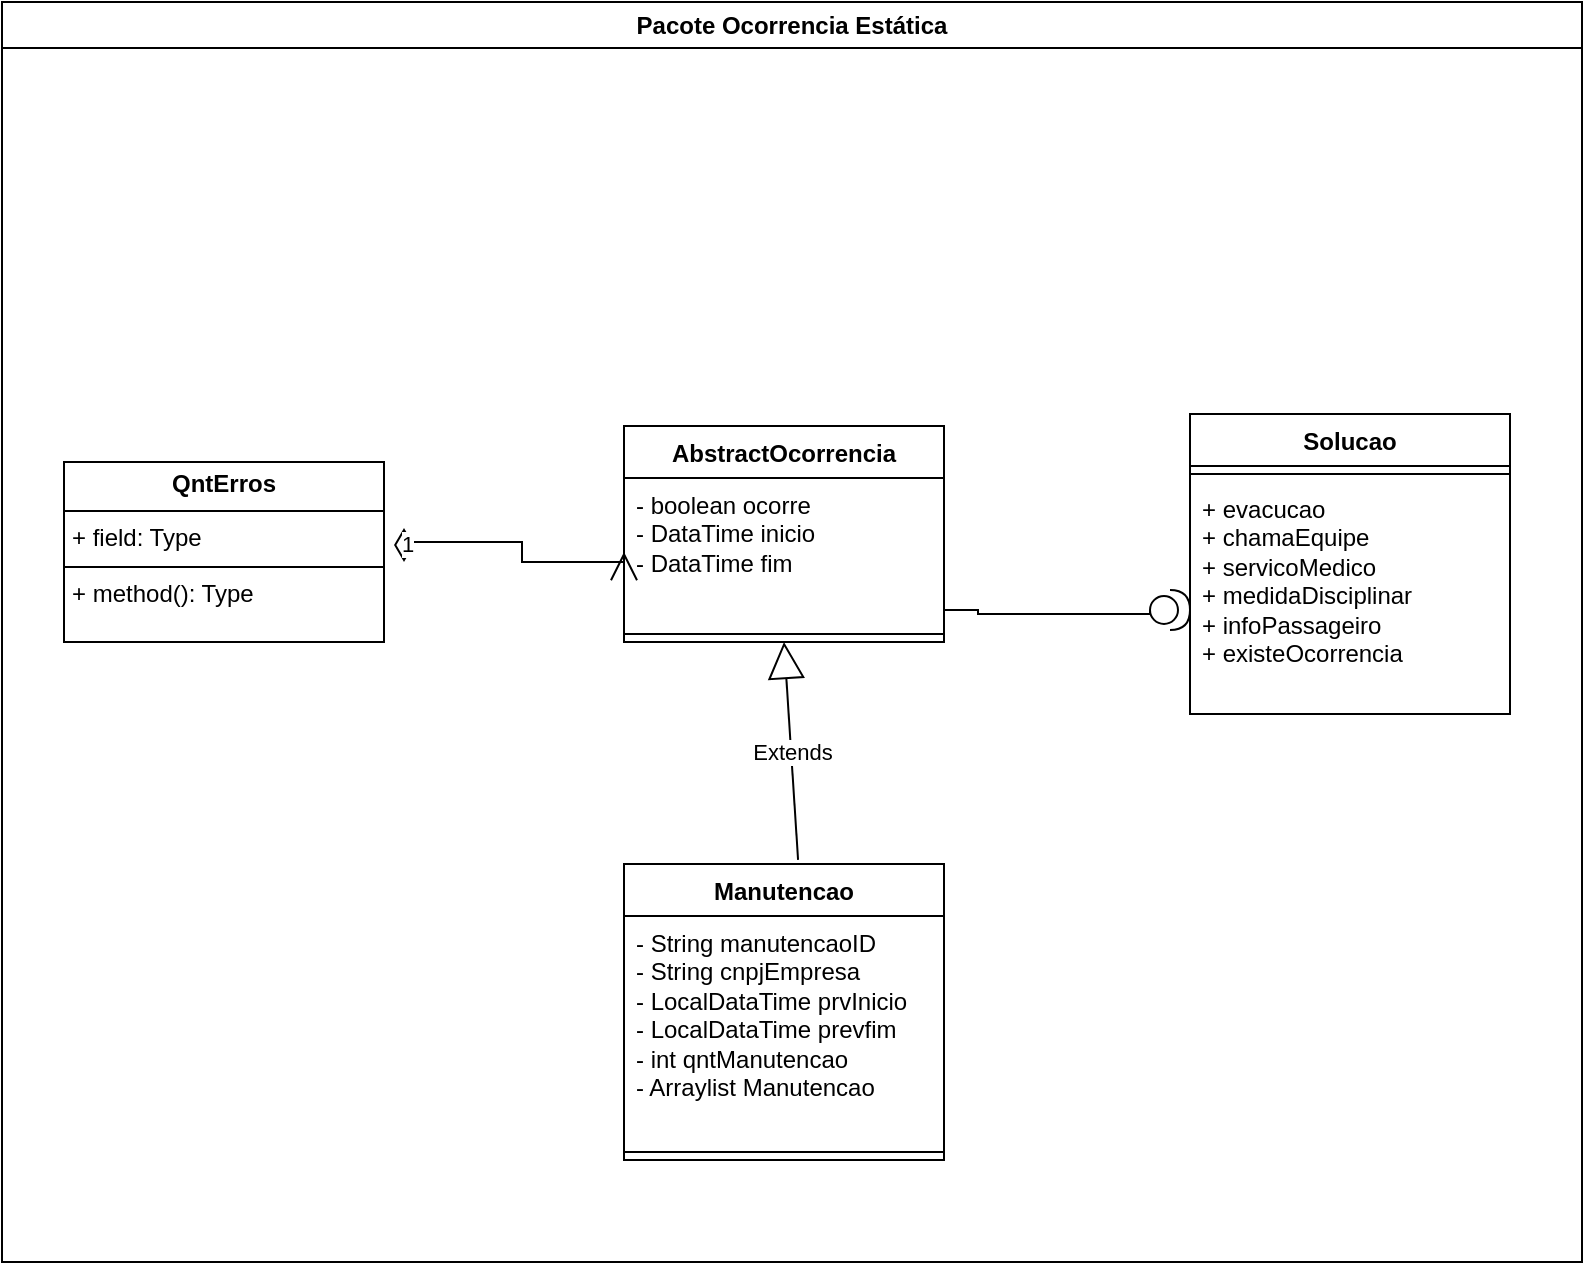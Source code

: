 <mxfile version="24.2.8" type="github" pages="4">
  <diagram name="Ocorrencia Estática" id="eAesNLCMNbQy8Txhgp5Q">
    <mxGraphModel dx="1120" dy="1595" grid="1" gridSize="10" guides="1" tooltips="1" connect="1" arrows="1" fold="1" page="1" pageScale="1" pageWidth="827" pageHeight="1169" math="0" shadow="0">
      <root>
        <mxCell id="0" />
        <mxCell id="1" parent="0" />
        <mxCell id="DWbH5lYAs5ZIX2UuuLT6-1" value="Pacote Ocorrencia Estática" style="swimlane;whiteSpace=wrap;html=1;" parent="1" vertex="1">
          <mxGeometry x="10" y="-820" width="790" height="630" as="geometry" />
        </mxCell>
        <mxCell id="ItMRLDCNhBZhx8yUrKy3-38" value="&lt;font style=&quot;vertical-align: inherit;&quot;&gt;&lt;font style=&quot;vertical-align: inherit;&quot;&gt;Solucao&lt;/font&gt;&lt;/font&gt;" style="swimlane;fontStyle=1;align=center;verticalAlign=top;childLayout=stackLayout;horizontal=1;startSize=26;horizontalStack=0;resizeParent=1;resizeParentMax=0;resizeLast=0;collapsible=1;marginBottom=0;whiteSpace=wrap;html=1;" parent="DWbH5lYAs5ZIX2UuuLT6-1" vertex="1">
          <mxGeometry x="594" y="206" width="160" height="150" as="geometry" />
        </mxCell>
        <mxCell id="ItMRLDCNhBZhx8yUrKy3-40" value="" style="line;strokeWidth=1;fillColor=none;align=left;verticalAlign=middle;spacingTop=-1;spacingLeft=3;spacingRight=3;rotatable=0;labelPosition=right;points=[];portConstraint=eastwest;strokeColor=inherit;" parent="ItMRLDCNhBZhx8yUrKy3-38" vertex="1">
          <mxGeometry y="26" width="160" height="8" as="geometry" />
        </mxCell>
        <mxCell id="ItMRLDCNhBZhx8yUrKy3-41" value="&lt;font style=&quot;vertical-align: inherit;&quot;&gt;&lt;font style=&quot;vertical-align: inherit;&quot;&gt;+ evacucao&lt;/font&gt;&lt;/font&gt;&lt;div&gt;&lt;font style=&quot;vertical-align: inherit;&quot;&gt;&lt;font style=&quot;vertical-align: inherit;&quot;&gt;&lt;font style=&quot;vertical-align: inherit;&quot;&gt;&lt;font style=&quot;vertical-align: inherit;&quot;&gt;+ chamaEquipe&lt;/font&gt;&lt;/font&gt;&lt;/font&gt;&lt;/font&gt;&lt;/div&gt;&lt;div&gt;&lt;font style=&quot;vertical-align: inherit;&quot;&gt;&lt;font style=&quot;vertical-align: inherit;&quot;&gt;&lt;font style=&quot;vertical-align: inherit;&quot;&gt;&lt;font style=&quot;vertical-align: inherit;&quot;&gt;&lt;font style=&quot;vertical-align: inherit;&quot;&gt;&lt;font style=&quot;vertical-align: inherit;&quot;&gt;+ servicoMedico&amp;nbsp;&lt;/font&gt;&lt;/font&gt;&lt;/font&gt;&lt;/font&gt;&lt;/font&gt;&lt;/font&gt;&lt;/div&gt;&lt;div&gt;&lt;font style=&quot;vertical-align: inherit;&quot;&gt;&lt;font style=&quot;vertical-align: inherit;&quot;&gt;&lt;font style=&quot;vertical-align: inherit;&quot;&gt;&lt;font style=&quot;vertical-align: inherit;&quot;&gt;&lt;font style=&quot;vertical-align: inherit;&quot;&gt;&lt;font style=&quot;vertical-align: inherit;&quot;&gt;&lt;font style=&quot;vertical-align: inherit;&quot;&gt;&lt;font style=&quot;vertical-align: inherit;&quot;&gt;+ medidaDisciplinar&lt;/font&gt;&lt;/font&gt;&lt;/font&gt;&lt;/font&gt;&lt;/font&gt;&lt;/font&gt;&lt;/font&gt;&lt;/font&gt;&lt;/div&gt;&lt;div&gt;&lt;font style=&quot;vertical-align: inherit;&quot;&gt;&lt;font style=&quot;vertical-align: inherit;&quot;&gt;&lt;font style=&quot;vertical-align: inherit;&quot;&gt;&lt;font style=&quot;vertical-align: inherit;&quot;&gt;&lt;font style=&quot;vertical-align: inherit;&quot;&gt;&lt;font style=&quot;vertical-align: inherit;&quot;&gt;&lt;font style=&quot;vertical-align: inherit;&quot;&gt;&lt;font style=&quot;vertical-align: inherit;&quot;&gt;&lt;font style=&quot;vertical-align: inherit;&quot;&gt;&lt;font style=&quot;vertical-align: inherit;&quot;&gt;+ infoPassageiro&lt;/font&gt;&lt;/font&gt;&lt;/font&gt;&lt;/font&gt;&lt;/font&gt;&lt;/font&gt;&lt;/font&gt;&lt;/font&gt;&lt;/font&gt;&lt;/font&gt;&lt;/div&gt;&lt;div&gt;&lt;font style=&quot;vertical-align: inherit;&quot;&gt;&lt;font style=&quot;vertical-align: inherit;&quot;&gt;&lt;font style=&quot;vertical-align: inherit;&quot;&gt;&lt;font style=&quot;vertical-align: inherit;&quot;&gt;&lt;font style=&quot;vertical-align: inherit;&quot;&gt;&lt;font style=&quot;vertical-align: inherit;&quot;&gt;&lt;font style=&quot;vertical-align: inherit;&quot;&gt;&lt;font style=&quot;vertical-align: inherit;&quot;&gt;&lt;font style=&quot;vertical-align: inherit;&quot;&gt;&lt;font style=&quot;vertical-align: inherit;&quot;&gt;+ existeOcorrencia&lt;/font&gt;&lt;/font&gt;&lt;/font&gt;&lt;/font&gt;&lt;/font&gt;&lt;/font&gt;&lt;/font&gt;&lt;/font&gt;&lt;/font&gt;&lt;/font&gt;&lt;/div&gt;" style="text;strokeColor=none;fillColor=none;align=left;verticalAlign=top;spacingLeft=4;spacingRight=4;overflow=hidden;rotatable=0;points=[[0,0.5],[1,0.5]];portConstraint=eastwest;whiteSpace=wrap;html=1;" parent="ItMRLDCNhBZhx8yUrKy3-38" vertex="1">
          <mxGeometry y="34" width="160" height="116" as="geometry" />
        </mxCell>
        <mxCell id="ItMRLDCNhBZhx8yUrKy3-18" value="&lt;font style=&quot;vertical-align: inherit;&quot;&gt;&lt;font style=&quot;vertical-align: inherit;&quot;&gt;Manutencao&lt;/font&gt;&lt;/font&gt;" style="swimlane;fontStyle=1;align=center;verticalAlign=top;childLayout=stackLayout;horizontal=1;startSize=26;horizontalStack=0;resizeParent=1;resizeParentMax=0;resizeLast=0;collapsible=1;marginBottom=0;whiteSpace=wrap;html=1;" parent="DWbH5lYAs5ZIX2UuuLT6-1" vertex="1">
          <mxGeometry x="311" y="431" width="160" height="148" as="geometry" />
        </mxCell>
        <mxCell id="ItMRLDCNhBZhx8yUrKy3-19" value="&lt;font style=&quot;vertical-align: inherit;&quot;&gt;&lt;font style=&quot;vertical-align: inherit;&quot;&gt;- String manutencaoID&lt;/font&gt;&lt;/font&gt;&lt;div&gt;&lt;span style=&quot;background-color: initial;&quot;&gt;- String cnpjEmpresa&lt;/span&gt;&lt;/div&gt;&lt;div&gt;&lt;span style=&quot;background-color: initial;&quot;&gt;- LocalDataTime prvInicio&lt;/span&gt;&lt;/div&gt;&lt;div&gt;&lt;span style=&quot;background-color: initial;&quot;&gt;- LocalDataTime prevfim&lt;/span&gt;&lt;/div&gt;&lt;div&gt;&lt;span style=&quot;background-color: initial;&quot;&gt;- int qntManutencao&lt;/span&gt;&lt;/div&gt;&lt;div&gt;&lt;span style=&quot;background-color: initial;&quot;&gt;- Arraylist Manutencao&lt;/span&gt;&lt;/div&gt;" style="text;strokeColor=none;fillColor=none;align=left;verticalAlign=top;spacingLeft=4;spacingRight=4;overflow=hidden;rotatable=0;points=[[0,0.5],[1,0.5]];portConstraint=eastwest;whiteSpace=wrap;html=1;" parent="ItMRLDCNhBZhx8yUrKy3-18" vertex="1">
          <mxGeometry y="26" width="160" height="114" as="geometry" />
        </mxCell>
        <mxCell id="ItMRLDCNhBZhx8yUrKy3-20" value="" style="line;strokeWidth=1;fillColor=none;align=left;verticalAlign=middle;spacingTop=-1;spacingLeft=3;spacingRight=3;rotatable=0;labelPosition=right;points=[];portConstraint=eastwest;strokeColor=inherit;" parent="ItMRLDCNhBZhx8yUrKy3-18" vertex="1">
          <mxGeometry y="140" width="160" height="8" as="geometry" />
        </mxCell>
        <mxCell id="ItMRLDCNhBZhx8yUrKy3-13" value="&lt;font style=&quot;vertical-align: inherit;&quot;&gt;&lt;font style=&quot;vertical-align: inherit;&quot;&gt;AbstractOcorrencia&lt;/font&gt;&lt;/font&gt;" style="swimlane;fontStyle=1;align=center;verticalAlign=top;childLayout=stackLayout;horizontal=1;startSize=26;horizontalStack=0;resizeParent=1;resizeParentMax=0;resizeLast=0;collapsible=1;marginBottom=0;whiteSpace=wrap;html=1;" parent="DWbH5lYAs5ZIX2UuuLT6-1" vertex="1">
          <mxGeometry x="311" y="212" width="160" height="108" as="geometry" />
        </mxCell>
        <mxCell id="ItMRLDCNhBZhx8yUrKy3-14" value="&lt;font style=&quot;vertical-align: inherit;&quot;&gt;&lt;font style=&quot;vertical-align: inherit;&quot;&gt;&lt;font style=&quot;vertical-align: inherit;&quot;&gt;&lt;font style=&quot;vertical-align: inherit;&quot;&gt;&lt;font style=&quot;vertical-align: inherit;&quot;&gt;&lt;font style=&quot;vertical-align: inherit;&quot;&gt;- boolean ocorre&amp;nbsp;&lt;/font&gt;&lt;/font&gt;&lt;/font&gt;&lt;/font&gt;&lt;/font&gt;&lt;/font&gt;&lt;div&gt;&lt;font style=&quot;vertical-align: inherit;&quot;&gt;&lt;font style=&quot;vertical-align: inherit;&quot;&gt;&lt;font style=&quot;vertical-align: inherit;&quot;&gt;&lt;font style=&quot;vertical-align: inherit;&quot;&gt;&lt;font style=&quot;vertical-align: inherit;&quot;&gt;&lt;font style=&quot;vertical-align: inherit;&quot;&gt;&lt;font style=&quot;vertical-align: inherit;&quot;&gt;&lt;font style=&quot;vertical-align: inherit;&quot;&gt;- DataTime inicio&amp;nbsp;&lt;/font&gt;&lt;/font&gt;&lt;/font&gt;&lt;/font&gt;&lt;/font&gt;&lt;/font&gt;&lt;/font&gt;&lt;/font&gt;&lt;/div&gt;&lt;div&gt;&lt;font style=&quot;vertical-align: inherit;&quot;&gt;&lt;font style=&quot;vertical-align: inherit;&quot;&gt;&lt;font style=&quot;vertical-align: inherit;&quot;&gt;&lt;font style=&quot;vertical-align: inherit;&quot;&gt;&lt;font style=&quot;vertical-align: inherit;&quot;&gt;&lt;font style=&quot;vertical-align: inherit;&quot;&gt;&lt;font style=&quot;vertical-align: inherit;&quot;&gt;&lt;font style=&quot;vertical-align: inherit;&quot;&gt;&lt;font style=&quot;vertical-align: inherit;&quot;&gt;&lt;font style=&quot;vertical-align: inherit;&quot;&gt;- DataTime fim&lt;/font&gt;&lt;/font&gt;&lt;/font&gt;&lt;/font&gt;&lt;/font&gt;&lt;/font&gt;&lt;/font&gt;&lt;/font&gt;&lt;/font&gt;&lt;/font&gt;&lt;span style=&quot;background-color: initial;&quot;&gt;&amp;nbsp;&lt;/span&gt;&lt;/div&gt;" style="text;strokeColor=none;fillColor=none;align=left;verticalAlign=top;spacingLeft=4;spacingRight=4;overflow=hidden;rotatable=0;points=[[0,0.5],[1,0.5]];portConstraint=eastwest;whiteSpace=wrap;html=1;" parent="ItMRLDCNhBZhx8yUrKy3-13" vertex="1">
          <mxGeometry y="26" width="160" height="74" as="geometry" />
        </mxCell>
        <mxCell id="ItMRLDCNhBZhx8yUrKy3-15" value="" style="line;strokeWidth=1;fillColor=none;align=left;verticalAlign=middle;spacingTop=-1;spacingLeft=3;spacingRight=3;rotatable=0;labelPosition=right;points=[];portConstraint=eastwest;strokeColor=inherit;" parent="ItMRLDCNhBZhx8yUrKy3-13" vertex="1">
          <mxGeometry y="100" width="160" height="8" as="geometry" />
        </mxCell>
        <mxCell id="tf-fGTpdlnhur03Bu0Bh-1" value="" style="shape=providedRequiredInterface;html=1;verticalLabelPosition=bottom;sketch=0;" parent="DWbH5lYAs5ZIX2UuuLT6-1" vertex="1">
          <mxGeometry x="574" y="294" width="20" height="20" as="geometry" />
        </mxCell>
        <mxCell id="tf-fGTpdlnhur03Bu0Bh-2" style="edgeStyle=orthogonalEdgeStyle;rounded=0;orthogonalLoop=1;jettySize=auto;html=1;exitX=0;exitY=0.5;exitDx=0;exitDy=0;exitPerimeter=0;entryX=1;entryY=0.5;entryDx=0;entryDy=0;endArrow=none;endFill=0;" parent="DWbH5lYAs5ZIX2UuuLT6-1" source="tf-fGTpdlnhur03Bu0Bh-1" target="ItMRLDCNhBZhx8yUrKy3-14" edge="1">
          <mxGeometry relative="1" as="geometry">
            <Array as="points">
              <mxPoint x="574" y="306" />
              <mxPoint x="488" y="306" />
              <mxPoint x="488" y="304" />
            </Array>
          </mxGeometry>
        </mxCell>
        <mxCell id="-HgsxADvQ5tyZCFyq84u-5" value="&lt;p style=&quot;margin:0px;margin-top:4px;text-align:center;&quot;&gt;&lt;b&gt;QntErros&lt;/b&gt;&lt;/p&gt;&lt;hr size=&quot;1&quot; style=&quot;border-style:solid;&quot;&gt;&lt;p style=&quot;margin:0px;margin-left:4px;&quot;&gt;+ field: Type&lt;/p&gt;&lt;hr size=&quot;1&quot; style=&quot;border-style:solid;&quot;&gt;&lt;p style=&quot;margin:0px;margin-left:4px;&quot;&gt;+ method(): Type&lt;/p&gt;" style="verticalAlign=top;align=left;overflow=fill;html=1;whiteSpace=wrap;" vertex="1" parent="DWbH5lYAs5ZIX2UuuLT6-1">
          <mxGeometry x="31" y="230" width="160" height="90" as="geometry" />
        </mxCell>
        <mxCell id="-HgsxADvQ5tyZCFyq84u-6" value="1" style="endArrow=open;html=1;endSize=12;startArrow=diamondThin;startSize=14;startFill=0;edgeStyle=orthogonalEdgeStyle;align=left;verticalAlign=bottom;rounded=0;entryX=0;entryY=0.5;entryDx=0;entryDy=0;" edge="1" parent="DWbH5lYAs5ZIX2UuuLT6-1" target="ItMRLDCNhBZhx8yUrKy3-14">
          <mxGeometry x="-1" y="3" relative="1" as="geometry">
            <mxPoint x="201" y="280" as="sourcePoint" />
            <mxPoint x="361" y="280" as="targetPoint" />
            <Array as="points">
              <mxPoint x="201" y="270" />
              <mxPoint x="260" y="270" />
              <mxPoint x="260" y="280" />
              <mxPoint x="311" y="280" />
            </Array>
          </mxGeometry>
        </mxCell>
        <mxCell id="-HgsxADvQ5tyZCFyq84u-7" value="Extends" style="endArrow=block;endSize=16;endFill=0;html=1;rounded=0;exitX=0.544;exitY=-0.014;exitDx=0;exitDy=0;exitPerimeter=0;entryX=0.5;entryY=1;entryDx=0;entryDy=0;" edge="1" parent="DWbH5lYAs5ZIX2UuuLT6-1" source="ItMRLDCNhBZhx8yUrKy3-18" target="ItMRLDCNhBZhx8yUrKy3-13">
          <mxGeometry width="160" relative="1" as="geometry">
            <mxPoint x="320" y="380" as="sourcePoint" />
            <mxPoint x="480" y="380" as="targetPoint" />
          </mxGeometry>
        </mxCell>
      </root>
    </mxGraphModel>
  </diagram>
  <diagram id="c3v6CMgKxM1lAtK5aBZb" name="Ocorrencia Dinâmica">
    <mxGraphModel dx="2145" dy="501" grid="1" gridSize="10" guides="1" tooltips="1" connect="1" arrows="1" fold="1" page="1" pageScale="1" pageWidth="827" pageHeight="1169" math="0" shadow="0">
      <root>
        <mxCell id="0" />
        <mxCell id="1" parent="0" />
        <mxCell id="voYU2QPXjtdkF6IaTTHM-1" value="&lt;font style=&quot;vertical-align: inherit;&quot;&gt;&lt;font style=&quot;vertical-align: inherit;&quot;&gt;AbstractErroHumano&lt;/font&gt;&lt;/font&gt;" style="swimlane;fontStyle=1;align=center;verticalAlign=top;childLayout=stackLayout;horizontal=1;startSize=26;horizontalStack=0;resizeParent=1;resizeParentMax=0;resizeLast=0;collapsible=1;marginBottom=0;whiteSpace=wrap;html=1;" parent="1" vertex="1">
          <mxGeometry x="-140" y="210" width="160" height="170" as="geometry" />
        </mxCell>
        <mxCell id="voYU2QPXjtdkF6IaTTHM-2" value="&lt;div&gt;&lt;font style=&quot;vertical-align: inherit;&quot;&gt;&lt;font style=&quot;vertical-align: inherit;&quot;&gt;- String erroHumanoID&lt;/font&gt;&lt;/font&gt;&lt;/div&gt;&lt;font style=&quot;vertical-align: inherit;&quot;&gt;&lt;font style=&quot;vertical-align: inherit;&quot;&gt;- boolean operador&lt;/font&gt;&lt;/font&gt;&lt;div&gt;&lt;font style=&quot;vertical-align: inherit;&quot;&gt;&lt;font style=&quot;vertical-align: inherit;&quot;&gt;&lt;font style=&quot;vertical-align: inherit;&quot;&gt;&lt;font style=&quot;vertical-align: inherit;&quot;&gt;- boolean maquinista&lt;/font&gt;&lt;/font&gt;&lt;/font&gt;&lt;/font&gt;&lt;/div&gt;&lt;div&gt;&lt;font style=&quot;vertical-align: inherit;&quot;&gt;&lt;font style=&quot;vertical-align: inherit;&quot;&gt;&lt;font style=&quot;vertical-align: inherit;&quot;&gt;&lt;font style=&quot;vertical-align: inherit;&quot;&gt;&lt;font style=&quot;vertical-align: inherit;&quot;&gt;&lt;font style=&quot;vertical-align: inherit;&quot;&gt;- boolean passageiro&lt;/font&gt;&lt;/font&gt;&lt;/font&gt;&lt;/font&gt;&lt;/font&gt;&lt;/font&gt;&lt;/div&gt;&lt;div&gt;&lt;font style=&quot;vertical-align: inherit;&quot;&gt;&lt;font style=&quot;vertical-align: inherit;&quot;&gt;&lt;font style=&quot;vertical-align: inherit;&quot;&gt;&lt;font style=&quot;vertical-align: inherit;&quot;&gt;&lt;font style=&quot;vertical-align: inherit;&quot;&gt;&lt;font style=&quot;vertical-align: inherit;&quot;&gt;- int qntErroHumano&lt;/font&gt;&lt;/font&gt;&lt;/font&gt;&lt;/font&gt;&lt;/font&gt;&lt;/font&gt;&lt;/div&gt;" style="text;strokeColor=none;fillColor=none;align=left;verticalAlign=top;spacingLeft=4;spacingRight=4;overflow=hidden;rotatable=0;points=[[0,0.5],[1,0.5]];portConstraint=eastwest;whiteSpace=wrap;html=1;" parent="voYU2QPXjtdkF6IaTTHM-1" vertex="1">
          <mxGeometry y="26" width="160" height="74" as="geometry" />
        </mxCell>
        <mxCell id="voYU2QPXjtdkF6IaTTHM-3" value="" style="line;strokeWidth=1;fillColor=none;align=left;verticalAlign=middle;spacingTop=-1;spacingLeft=3;spacingRight=3;rotatable=0;labelPosition=right;points=[];portConstraint=eastwest;strokeColor=inherit;" parent="voYU2QPXjtdkF6IaTTHM-1" vertex="1">
          <mxGeometry y="100" width="160" height="20" as="geometry" />
        </mxCell>
        <mxCell id="4nJWO_38u7h-95Xc_rkC-5" value="+medidaDisciplinar&lt;div&gt;+ existeOcorrencia&lt;br&gt;&lt;div&gt;&lt;br&gt;&lt;/div&gt;&lt;/div&gt;" style="text;strokeColor=none;fillColor=none;align=left;verticalAlign=top;spacingLeft=4;spacingRight=4;overflow=hidden;rotatable=0;points=[[0,0.5],[1,0.5]];portConstraint=eastwest;whiteSpace=wrap;html=1;" parent="voYU2QPXjtdkF6IaTTHM-1" vertex="1">
          <mxGeometry y="120" width="160" height="50" as="geometry" />
        </mxCell>
        <mxCell id="ocX63lxlyf79m4lvllYV-1" value="&lt;font style=&quot;vertical-align: inherit;&quot;&gt;&lt;font style=&quot;vertical-align: inherit;&quot;&gt;AbstractFalhaTecnica&lt;/font&gt;&lt;/font&gt;" style="swimlane;fontStyle=1;align=center;verticalAlign=top;childLayout=stackLayout;horizontal=1;startSize=26;horizontalStack=0;resizeParent=1;resizeParentMax=0;resizeLast=0;collapsible=1;marginBottom=0;whiteSpace=wrap;html=1;" parent="1" vertex="1">
          <mxGeometry x="250" y="240" width="160" height="134" as="geometry" />
        </mxCell>
        <mxCell id="ocX63lxlyf79m4lvllYV-2" value="&lt;div&gt;&lt;font style=&quot;vertical-align: inherit;&quot;&gt;&lt;font style=&quot;vertical-align: inherit;&quot;&gt;- String falhaTecnicaID&lt;/font&gt;&lt;/font&gt;&lt;/div&gt;&lt;font style=&quot;vertical-align: inherit;&quot;&gt;&lt;font style=&quot;vertical-align: inherit;&quot;&gt;- boolean eletrica&lt;/font&gt;&lt;/font&gt;&lt;div&gt;&lt;font style=&quot;vertical-align: inherit;&quot;&gt;&lt;font style=&quot;vertical-align: inherit;&quot;&gt;&lt;font style=&quot;vertical-align: inherit;&quot;&gt;&lt;font style=&quot;vertical-align: inherit;&quot;&gt;- boolean sinal&lt;/font&gt;&lt;/font&gt;&lt;/font&gt;&lt;/font&gt;&lt;/div&gt;&lt;div&gt;&lt;font style=&quot;vertical-align: inherit;&quot;&gt;&lt;font style=&quot;vertical-align: inherit;&quot;&gt;&lt;font style=&quot;vertical-align: inherit;&quot;&gt;&lt;font style=&quot;vertical-align: inherit;&quot;&gt;- int qntFalhaTecnica&lt;/font&gt;&lt;/font&gt;&lt;/font&gt;&lt;/font&gt;&lt;/div&gt;" style="text;strokeColor=none;fillColor=none;align=left;verticalAlign=top;spacingLeft=4;spacingRight=4;overflow=hidden;rotatable=0;points=[[0,0.5],[1,0.5]];portConstraint=eastwest;whiteSpace=wrap;html=1;" parent="ocX63lxlyf79m4lvllYV-1" vertex="1">
          <mxGeometry y="26" width="160" height="74" as="geometry" />
        </mxCell>
        <mxCell id="ocX63lxlyf79m4lvllYV-3" value="" style="line;strokeWidth=1;fillColor=none;align=left;verticalAlign=middle;spacingTop=-1;spacingLeft=3;spacingRight=3;rotatable=0;labelPosition=right;points=[];portConstraint=eastwest;strokeColor=inherit;" parent="ocX63lxlyf79m4lvllYV-1" vertex="1">
          <mxGeometry y="100" width="160" height="8" as="geometry" />
        </mxCell>
        <mxCell id="kTsC9mw23RTT5SRY5Zy8-1" value="+ existeOcorrencia" style="text;strokeColor=none;fillColor=none;align=left;verticalAlign=top;spacingLeft=4;spacingRight=4;overflow=hidden;rotatable=0;points=[[0,0.5],[1,0.5]];portConstraint=eastwest;whiteSpace=wrap;html=1;" parent="ocX63lxlyf79m4lvllYV-1" vertex="1">
          <mxGeometry y="108" width="160" height="26" as="geometry" />
        </mxCell>
        <mxCell id="K5REWHXe8G93xBZrDuFA-8" value="Maquinista" style="swimlane;fontStyle=1;align=center;verticalAlign=top;childLayout=stackLayout;horizontal=1;startSize=26;horizontalStack=0;resizeParent=1;resizeParentMax=0;resizeLast=0;collapsible=1;marginBottom=0;whiteSpace=wrap;html=1;" parent="1" vertex="1">
          <mxGeometry x="-280" y="455" width="160" height="88" as="geometry" />
        </mxCell>
        <mxCell id="K5REWHXe8G93xBZrDuFA-9" value="- qntMaquinista&lt;div&gt;- ArrayList Maquinista&lt;/div&gt;" style="text;strokeColor=none;fillColor=none;align=left;verticalAlign=top;spacingLeft=4;spacingRight=4;overflow=hidden;rotatable=0;points=[[0,0.5],[1,0.5]];portConstraint=eastwest;whiteSpace=wrap;html=1;" parent="K5REWHXe8G93xBZrDuFA-8" vertex="1">
          <mxGeometry y="26" width="160" height="54" as="geometry" />
        </mxCell>
        <mxCell id="K5REWHXe8G93xBZrDuFA-10" value="" style="line;strokeWidth=1;fillColor=none;align=left;verticalAlign=middle;spacingTop=-1;spacingLeft=3;spacingRight=3;rotatable=0;labelPosition=right;points=[];portConstraint=eastwest;strokeColor=inherit;" parent="K5REWHXe8G93xBZrDuFA-8" vertex="1">
          <mxGeometry y="80" width="160" height="8" as="geometry" />
        </mxCell>
        <mxCell id="K5REWHXe8G93xBZrDuFA-58" style="edgeStyle=orthogonalEdgeStyle;rounded=0;orthogonalLoop=1;jettySize=auto;html=1;exitX=0.5;exitY=0;exitDx=0;exitDy=0;entryX=0.75;entryY=1;entryDx=0;entryDy=0;" parent="1" source="K5REWHXe8G93xBZrDuFA-16" target="voYU2QPXjtdkF6IaTTHM-1" edge="1">
          <mxGeometry relative="1" as="geometry" />
        </mxCell>
        <mxCell id="K5REWHXe8G93xBZrDuFA-16" value="Operador" style="swimlane;fontStyle=1;align=center;verticalAlign=top;childLayout=stackLayout;horizontal=1;startSize=26;horizontalStack=0;resizeParent=1;resizeParentMax=0;resizeLast=0;collapsible=1;marginBottom=0;whiteSpace=wrap;html=1;" parent="1" vertex="1">
          <mxGeometry x="-10" y="455" width="160" height="88" as="geometry" />
        </mxCell>
        <mxCell id="K5REWHXe8G93xBZrDuFA-17" value="- qntOperador&lt;div&gt;- ArrayList Operador&lt;/div&gt;" style="text;strokeColor=none;fillColor=none;align=left;verticalAlign=top;spacingLeft=4;spacingRight=4;overflow=hidden;rotatable=0;points=[[0,0.5],[1,0.5]];portConstraint=eastwest;whiteSpace=wrap;html=1;" parent="K5REWHXe8G93xBZrDuFA-16" vertex="1">
          <mxGeometry y="26" width="160" height="54" as="geometry" />
        </mxCell>
        <mxCell id="K5REWHXe8G93xBZrDuFA-18" value="" style="line;strokeWidth=1;fillColor=none;align=left;verticalAlign=middle;spacingTop=-1;spacingLeft=3;spacingRight=3;rotatable=0;labelPosition=right;points=[];portConstraint=eastwest;strokeColor=inherit;" parent="K5REWHXe8G93xBZrDuFA-16" vertex="1">
          <mxGeometry y="80" width="160" height="8" as="geometry" />
        </mxCell>
        <mxCell id="K5REWHXe8G93xBZrDuFA-57" style="edgeStyle=orthogonalEdgeStyle;rounded=0;orthogonalLoop=1;jettySize=auto;html=1;exitX=0.5;exitY=0;exitDx=0;exitDy=0;entryX=0.5;entryY=1;entryDx=0;entryDy=0;" parent="1" source="K5REWHXe8G93xBZrDuFA-20" target="voYU2QPXjtdkF6IaTTHM-1" edge="1">
          <mxGeometry relative="1" as="geometry" />
        </mxCell>
        <mxCell id="K5REWHXe8G93xBZrDuFA-20" value="Passageiro" style="swimlane;fontStyle=1;align=center;verticalAlign=top;childLayout=stackLayout;horizontal=1;startSize=26;horizontalStack=0;resizeParent=1;resizeParentMax=0;resizeLast=0;collapsible=1;marginBottom=0;whiteSpace=wrap;html=1;" parent="1" vertex="1">
          <mxGeometry x="-130" y="555" width="160" height="88" as="geometry" />
        </mxCell>
        <mxCell id="K5REWHXe8G93xBZrDuFA-21" value="- qntPassageiro&lt;div&gt;- ArrayList Passageiro&lt;/div&gt;" style="text;strokeColor=none;fillColor=none;align=left;verticalAlign=top;spacingLeft=4;spacingRight=4;overflow=hidden;rotatable=0;points=[[0,0.5],[1,0.5]];portConstraint=eastwest;whiteSpace=wrap;html=1;" parent="K5REWHXe8G93xBZrDuFA-20" vertex="1">
          <mxGeometry y="26" width="160" height="54" as="geometry" />
        </mxCell>
        <mxCell id="K5REWHXe8G93xBZrDuFA-22" value="" style="line;strokeWidth=1;fillColor=none;align=left;verticalAlign=middle;spacingTop=-1;spacingLeft=3;spacingRight=3;rotatable=0;labelPosition=right;points=[];portConstraint=eastwest;strokeColor=inherit;" parent="K5REWHXe8G93xBZrDuFA-20" vertex="1">
          <mxGeometry y="80" width="160" height="8" as="geometry" />
        </mxCell>
        <mxCell id="K5REWHXe8G93xBZrDuFA-68" style="edgeStyle=orthogonalEdgeStyle;rounded=0;orthogonalLoop=1;jettySize=auto;html=1;exitX=0.75;exitY=0;exitDx=0;exitDy=0;entryX=0.069;entryY=0.923;entryDx=0;entryDy=0;entryPerimeter=0;" parent="1" source="K5REWHXe8G93xBZrDuFA-32" target="ZkeAgK2WggRqtulKwILW-2" edge="1">
          <mxGeometry relative="1" as="geometry">
            <mxPoint x="630" y="410" as="targetPoint" />
          </mxGeometry>
        </mxCell>
        <mxCell id="K5REWHXe8G93xBZrDuFA-32" value="&lt;p style=&quot;margin:0px;margin-top:4px;text-align:center;&quot;&gt;&lt;b&gt;pessoaPista&lt;/b&gt;&lt;/p&gt;&lt;hr size=&quot;1&quot; style=&quot;border-style:solid;&quot;&gt;&lt;p style=&quot;margin:0px;margin-left:4px;&quot;&gt;&lt;span style=&quot;background-color: initial;&quot;&gt;+ chamarEquipe&lt;/span&gt;&lt;br&gt;&lt;/p&gt;&lt;p style=&quot;margin:0px;margin-left:4px;&quot;&gt;&lt;span style=&quot;background-color: initial;&quot;&gt;+ qntOcorrePessoa&lt;/span&gt;&lt;/p&gt;" style="verticalAlign=top;align=left;overflow=fill;html=1;whiteSpace=wrap;" parent="1" vertex="1">
          <mxGeometry x="470" y="465" width="160" height="70" as="geometry" />
        </mxCell>
        <mxCell id="K5REWHXe8G93xBZrDuFA-62" style="edgeStyle=orthogonalEdgeStyle;rounded=0;orthogonalLoop=1;jettySize=auto;html=1;exitX=0.5;exitY=0;exitDx=0;exitDy=0;entryX=0.25;entryY=1;entryDx=0;entryDy=0;" parent="1" source="K5REWHXe8G93xBZrDuFA-33" target="K5REWHXe8G93xBZrDuFA-1" edge="1">
          <mxGeometry relative="1" as="geometry" />
        </mxCell>
        <mxCell id="K5REWHXe8G93xBZrDuFA-33" value="&lt;p style=&quot;margin:0px;margin-top:4px;text-align:center;&quot;&gt;&lt;b&gt;alagamento&lt;/b&gt;&lt;/p&gt;&lt;hr size=&quot;1&quot; style=&quot;border-style:solid;&quot;&gt;&lt;p style=&quot;margin:0px;margin-left:4px;&quot;&gt;&lt;span style=&quot;background-color: initial;&quot;&gt;+ infoPassageiro&lt;/span&gt;&lt;/p&gt;&lt;p style=&quot;margin:0px;margin-left:4px;&quot;&gt;&lt;span style=&quot;background-color: initial;&quot;&gt;+ qntOcorrealagamento&lt;/span&gt;&lt;/p&gt;" style="verticalAlign=top;align=left;overflow=fill;html=1;whiteSpace=wrap;" parent="1" vertex="1">
          <mxGeometry x="560" y="580" width="160" height="64" as="geometry" />
        </mxCell>
        <mxCell id="K5REWHXe8G93xBZrDuFA-34" value="&lt;p style=&quot;margin:0px;margin-top:4px;text-align:center;&quot;&gt;&lt;b&gt;greve&lt;/b&gt;&lt;/p&gt;&lt;hr size=&quot;1&quot; style=&quot;border-style:solid;&quot;&gt;&lt;p style=&quot;margin:0px;margin-left:4px;&quot;&gt;&lt;/p&gt;&lt;p style=&quot;margin:0px;margin-left:4px;&quot;&gt;+ infoPassageiro&lt;/p&gt;&lt;p style=&quot;margin:0px;margin-left:4px;&quot;&gt;+qntOcorregreve&lt;/p&gt;" style="verticalAlign=top;align=left;overflow=fill;html=1;whiteSpace=wrap;" parent="1" vertex="1">
          <mxGeometry x="680" y="485" width="160" height="70" as="geometry" />
        </mxCell>
        <mxCell id="K5REWHXe8G93xBZrDuFA-66" style="edgeStyle=orthogonalEdgeStyle;rounded=0;orthogonalLoop=1;jettySize=auto;html=1;exitX=0.5;exitY=0;exitDx=0;exitDy=0;entryX=0.75;entryY=1;entryDx=0;entryDy=0;" parent="1" source="K5REWHXe8G93xBZrDuFA-38" target="K5REWHXe8G93xBZrDuFA-1" edge="1">
          <mxGeometry relative="1" as="geometry" />
        </mxCell>
        <mxCell id="K5REWHXe8G93xBZrDuFA-38" value="&lt;p style=&quot;margin:0px;margin-top:4px;text-align:center;&quot;&gt;&lt;b&gt;quedaEnergia&lt;/b&gt;&lt;/p&gt;&lt;hr size=&quot;1&quot; style=&quot;border-style:solid;&quot;&gt;&lt;p style=&quot;margin:0px;margin-left:4px;&quot;&gt;&lt;span style=&quot;background-color: initial;&quot;&gt;+ evacuacao&lt;/span&gt;&lt;/p&gt;&lt;p style=&quot;margin:0px;margin-left:4px;&quot;&gt;&lt;span style=&quot;background-color: initial;&quot;&gt;+ infoPassageiro&lt;/span&gt;&lt;/p&gt;&lt;p style=&quot;margin:0px;margin-left:4px;&quot;&gt;&lt;span style=&quot;background-color: initial;&quot;&gt;+ qntOcorreEnergia&lt;/span&gt;&lt;/p&gt;" style="verticalAlign=top;align=left;overflow=fill;html=1;whiteSpace=wrap;" parent="1" vertex="1">
          <mxGeometry x="860" y="458" width="160" height="74" as="geometry" />
        </mxCell>
        <mxCell id="K5REWHXe8G93xBZrDuFA-53" style="edgeStyle=orthogonalEdgeStyle;rounded=0;orthogonalLoop=1;jettySize=auto;html=1;exitX=0.5;exitY=0;exitDx=0;exitDy=0;entryX=0.25;entryY=1;entryDx=0;entryDy=0;" parent="1" target="ocX63lxlyf79m4lvllYV-1" edge="1">
          <mxGeometry relative="1" as="geometry">
            <mxPoint x="280" y="465" as="sourcePoint" />
          </mxGeometry>
        </mxCell>
        <mxCell id="K5REWHXe8G93xBZrDuFA-47" value="Eletrica" style="swimlane;fontStyle=1;align=center;verticalAlign=top;childLayout=stackLayout;horizontal=1;startSize=26;horizontalStack=0;resizeParent=1;resizeParentMax=0;resizeLast=0;collapsible=1;marginBottom=0;whiteSpace=wrap;html=1;" parent="1" vertex="1">
          <mxGeometry x="180" y="465" width="160" height="88" as="geometry" />
        </mxCell>
        <mxCell id="K5REWHXe8G93xBZrDuFA-48" value="- qntEletrica&amp;nbsp;&lt;div&gt;&lt;span style=&quot;background-color: initial;&quot;&gt;- ArrayList Eletrica&lt;/span&gt;&lt;/div&gt;" style="text;strokeColor=none;fillColor=none;align=left;verticalAlign=top;spacingLeft=4;spacingRight=4;overflow=hidden;rotatable=0;points=[[0,0.5],[1,0.5]];portConstraint=eastwest;whiteSpace=wrap;html=1;" parent="K5REWHXe8G93xBZrDuFA-47" vertex="1">
          <mxGeometry y="26" width="160" height="54" as="geometry" />
        </mxCell>
        <mxCell id="K5REWHXe8G93xBZrDuFA-49" value="" style="line;strokeWidth=1;fillColor=none;align=left;verticalAlign=middle;spacingTop=-1;spacingLeft=3;spacingRight=3;rotatable=0;labelPosition=right;points=[];portConstraint=eastwest;strokeColor=inherit;" parent="K5REWHXe8G93xBZrDuFA-47" vertex="1">
          <mxGeometry y="80" width="160" height="8" as="geometry" />
        </mxCell>
        <mxCell id="K5REWHXe8G93xBZrDuFA-59" style="edgeStyle=orthogonalEdgeStyle;rounded=0;orthogonalLoop=1;jettySize=auto;html=1;exitX=0.75;exitY=0;exitDx=0;exitDy=0;entryX=0.75;entryY=1;entryDx=0;entryDy=0;" parent="1" source="K5REWHXe8G93xBZrDuFA-50" target="ocX63lxlyf79m4lvllYV-1" edge="1">
          <mxGeometry relative="1" as="geometry" />
        </mxCell>
        <mxCell id="K5REWHXe8G93xBZrDuFA-50" value="Sinal" style="swimlane;fontStyle=1;align=center;verticalAlign=top;childLayout=stackLayout;horizontal=1;startSize=26;horizontalStack=0;resizeParent=1;resizeParentMax=0;resizeLast=0;collapsible=1;marginBottom=0;whiteSpace=wrap;html=1;" parent="1" vertex="1">
          <mxGeometry x="300" y="550" width="160" height="88" as="geometry" />
        </mxCell>
        <mxCell id="K5REWHXe8G93xBZrDuFA-51" value="- qntSinal&lt;div&gt;- ArrayList Sinal&lt;/div&gt;" style="text;strokeColor=none;fillColor=none;align=left;verticalAlign=top;spacingLeft=4;spacingRight=4;overflow=hidden;rotatable=0;points=[[0,0.5],[1,0.5]];portConstraint=eastwest;whiteSpace=wrap;html=1;" parent="K5REWHXe8G93xBZrDuFA-50" vertex="1">
          <mxGeometry y="26" width="160" height="54" as="geometry" />
        </mxCell>
        <mxCell id="K5REWHXe8G93xBZrDuFA-52" value="" style="line;strokeWidth=1;fillColor=none;align=left;verticalAlign=middle;spacingTop=-1;spacingLeft=3;spacingRight=3;rotatable=0;labelPosition=right;points=[];portConstraint=eastwest;strokeColor=inherit;" parent="K5REWHXe8G93xBZrDuFA-50" vertex="1">
          <mxGeometry y="80" width="160" height="8" as="geometry" />
        </mxCell>
        <mxCell id="4nJWO_38u7h-95Xc_rkC-7" style="edgeStyle=orthogonalEdgeStyle;rounded=0;orthogonalLoop=1;jettySize=auto;html=1;exitX=1;exitY=0.5;exitDx=0;exitDy=0;entryX=0.238;entryY=0.98;entryDx=0;entryDy=0;entryPerimeter=0;" parent="1" source="K5REWHXe8G93xBZrDuFA-9" target="4nJWO_38u7h-95Xc_rkC-5" edge="1">
          <mxGeometry relative="1" as="geometry" />
        </mxCell>
        <mxCell id="kTsC9mw23RTT5SRY5Zy8-2" style="edgeStyle=orthogonalEdgeStyle;rounded=0;orthogonalLoop=1;jettySize=auto;html=1;exitX=0.25;exitY=0;exitDx=0;exitDy=0;entryX=0.519;entryY=1;entryDx=0;entryDy=0;entryPerimeter=0;" parent="1" source="K5REWHXe8G93xBZrDuFA-34" target="ZkeAgK2WggRqtulKwILW-2" edge="1">
          <mxGeometry relative="1" as="geometry" />
        </mxCell>
        <mxCell id="gLbkYQqRLOCxRRDbZoED-1" value="Pacote Ocorrencia Dinamica" style="swimlane;whiteSpace=wrap;html=1;" parent="1" vertex="1">
          <mxGeometry x="-369" y="125" width="1430" height="630" as="geometry" />
        </mxCell>
        <mxCell id="K5REWHXe8G93xBZrDuFA-1" value="&lt;font style=&quot;vertical-align: inherit;&quot;&gt;&lt;font style=&quot;vertical-align: inherit;&quot;&gt;AbstractEventoExterno&lt;/font&gt;&lt;/font&gt;" style="swimlane;fontStyle=1;align=center;verticalAlign=top;childLayout=stackLayout;horizontal=1;startSize=26;horizontalStack=0;resizeParent=1;resizeParentMax=0;resizeLast=0;collapsible=1;marginBottom=0;whiteSpace=wrap;html=1;" parent="gLbkYQqRLOCxRRDbZoED-1" vertex="1">
          <mxGeometry x="970" y="78" width="160" height="164" as="geometry" />
        </mxCell>
        <mxCell id="K5REWHXe8G93xBZrDuFA-2" value="&lt;div&gt;&lt;font style=&quot;vertical-align: inherit;&quot;&gt;&lt;font style=&quot;vertical-align: inherit;&quot;&gt;- String falhaTecnicaID&lt;/font&gt;&lt;/font&gt;&lt;/div&gt;&lt;font style=&quot;vertical-align: inherit;&quot;&gt;&lt;font style=&quot;vertical-align: inherit;&quot;&gt;- boolean pessoaPista&lt;/font&gt;&lt;/font&gt;&lt;div&gt;&lt;font style=&quot;vertical-align: inherit;&quot;&gt;&lt;font style=&quot;vertical-align: inherit;&quot;&gt;&lt;font style=&quot;vertical-align: inherit;&quot;&gt;&lt;font style=&quot;vertical-align: inherit;&quot;&gt;- boolean greve&lt;/font&gt;&lt;/font&gt;&lt;/font&gt;&lt;/font&gt;&lt;/div&gt;&lt;div&gt;&lt;font style=&quot;vertical-align: inherit;&quot;&gt;&lt;font style=&quot;vertical-align: inherit;&quot;&gt;&lt;font style=&quot;vertical-align: inherit;&quot;&gt;&lt;font style=&quot;vertical-align: inherit;&quot;&gt;- boolean alagamento&lt;/font&gt;&lt;/font&gt;&lt;/font&gt;&lt;/font&gt;&lt;/div&gt;&lt;div&gt;&lt;font style=&quot;vertical-align: inherit;&quot;&gt;&lt;font style=&quot;vertical-align: inherit;&quot;&gt;&lt;font style=&quot;vertical-align: inherit;&quot;&gt;&lt;font style=&quot;vertical-align: inherit;&quot;&gt;- boolean quedaEnergia&lt;/font&gt;&lt;/font&gt;&lt;/font&gt;&lt;/font&gt;&lt;/div&gt;&lt;div&gt;&lt;font style=&quot;vertical-align: inherit;&quot;&gt;&lt;font style=&quot;vertical-align: inherit;&quot;&gt;&lt;font style=&quot;vertical-align: inherit;&quot;&gt;&lt;font style=&quot;vertical-align: inherit;&quot;&gt;- int qntEventoExterno&lt;/font&gt;&lt;/font&gt;&lt;/font&gt;&lt;/font&gt;&lt;/div&gt;" style="text;strokeColor=none;fillColor=none;align=left;verticalAlign=top;spacingLeft=4;spacingRight=4;overflow=hidden;rotatable=0;points=[[0,0.5],[1,0.5]];portConstraint=eastwest;whiteSpace=wrap;html=1;" parent="K5REWHXe8G93xBZrDuFA-1" vertex="1">
          <mxGeometry y="26" width="160" height="104" as="geometry" />
        </mxCell>
        <mxCell id="K5REWHXe8G93xBZrDuFA-3" value="" style="line;strokeWidth=1;fillColor=none;align=left;verticalAlign=middle;spacingTop=-1;spacingLeft=3;spacingRight=3;rotatable=0;labelPosition=right;points=[];portConstraint=eastwest;strokeColor=inherit;" parent="K5REWHXe8G93xBZrDuFA-1" vertex="1">
          <mxGeometry y="130" width="160" height="8" as="geometry" />
        </mxCell>
        <mxCell id="ZkeAgK2WggRqtulKwILW-2" value="+ existeOcorrencia" style="text;strokeColor=none;fillColor=none;align=left;verticalAlign=top;spacingLeft=4;spacingRight=4;overflow=hidden;rotatable=0;points=[[0,0.5],[1,0.5]];portConstraint=eastwest;whiteSpace=wrap;html=1;" parent="K5REWHXe8G93xBZrDuFA-1" vertex="1">
          <mxGeometry y="138" width="160" height="26" as="geometry" />
        </mxCell>
      </root>
    </mxGraphModel>
  </diagram>
  <diagram id="hcgd6myjSxEfzx4HOoMa" name="Mostrar">
    <mxGraphModel dx="1120" dy="426" grid="1" gridSize="10" guides="1" tooltips="1" connect="1" arrows="1" fold="1" page="1" pageScale="1" pageWidth="827" pageHeight="1169" math="0" shadow="0">
      <root>
        <mxCell id="0" />
        <mxCell id="1" parent="0" />
        <mxCell id="ldk3dLoaxr2p0zPo4oPx-3" value="&lt;p style=&quot;margin:0px;margin-top:4px;text-align:center;&quot;&gt;&lt;b&gt;calRota&lt;/b&gt;&lt;/p&gt;&lt;hr size=&quot;1&quot; style=&quot;border-style:solid;&quot;&gt;&lt;p style=&quot;margin:0px;margin-left:4px;&quot;&gt;+ field: Type&lt;/p&gt;&lt;hr size=&quot;1&quot; style=&quot;border-style:solid;&quot;&gt;&lt;p style=&quot;margin:0px;margin-left:4px;&quot;&gt;+ method(): Type&lt;/p&gt;" style="verticalAlign=top;align=left;overflow=fill;html=1;whiteSpace=wrap;" parent="1" vertex="1">
          <mxGeometry x="480" y="160" width="160" height="90" as="geometry" />
        </mxCell>
        <mxCell id="tyIrOtKM3j98iehpgUxQ-1" value="&lt;p style=&quot;margin:0px;margin-top:4px;text-align:center;&quot;&gt;&lt;b&gt;Historico&lt;/b&gt;&lt;/p&gt;&lt;hr size=&quot;1&quot; style=&quot;border-style:solid;&quot;&gt;&lt;p style=&quot;margin:0px;margin-left:4px;&quot;&gt;+ field: Type&lt;/p&gt;&lt;hr size=&quot;1&quot; style=&quot;border-style:solid;&quot;&gt;&lt;p style=&quot;margin:0px;margin-left:4px;&quot;&gt;+ method(): Type&lt;/p&gt;" style="verticalAlign=top;align=left;overflow=fill;html=1;whiteSpace=wrap;" parent="1" vertex="1">
          <mxGeometry x="180" y="160" width="160" height="90" as="geometry" />
        </mxCell>
      </root>
    </mxGraphModel>
  </diagram>
  <diagram id="qtfoG_51ZnuBlPZSHhY_" name="Estatística">
    <mxGraphModel dx="1120" dy="426" grid="1" gridSize="10" guides="1" tooltips="1" connect="1" arrows="1" fold="1" page="1" pageScale="1" pageWidth="827" pageHeight="1169" math="0" shadow="0">
      <root>
        <mxCell id="0" />
        <mxCell id="1" parent="0" />
        <mxCell id="bBNM8754EZNSZ8dyemKC-1" value="Iptv" style="swimlane;fontStyle=1;align=center;verticalAlign=top;childLayout=stackLayout;horizontal=1;startSize=26;horizontalStack=0;resizeParent=1;resizeParentMax=0;resizeLast=0;collapsible=1;marginBottom=0;whiteSpace=wrap;html=1;" parent="1" vertex="1">
          <mxGeometry x="330" y="180" width="160" height="86" as="geometry" />
        </mxCell>
        <mxCell id="bBNM8754EZNSZ8dyemKC-2" value="+ field: type" style="text;strokeColor=none;fillColor=none;align=left;verticalAlign=top;spacingLeft=4;spacingRight=4;overflow=hidden;rotatable=0;points=[[0,0.5],[1,0.5]];portConstraint=eastwest;whiteSpace=wrap;html=1;" parent="bBNM8754EZNSZ8dyemKC-1" vertex="1">
          <mxGeometry y="26" width="160" height="26" as="geometry" />
        </mxCell>
        <mxCell id="bBNM8754EZNSZ8dyemKC-3" value="" style="line;strokeWidth=1;fillColor=none;align=left;verticalAlign=middle;spacingTop=-1;spacingLeft=3;spacingRight=3;rotatable=0;labelPosition=right;points=[];portConstraint=eastwest;strokeColor=inherit;" parent="bBNM8754EZNSZ8dyemKC-1" vertex="1">
          <mxGeometry y="52" width="160" height="8" as="geometry" />
        </mxCell>
        <mxCell id="bBNM8754EZNSZ8dyemKC-4" value="+ method(type): type" style="text;strokeColor=none;fillColor=none;align=left;verticalAlign=top;spacingLeft=4;spacingRight=4;overflow=hidden;rotatable=0;points=[[0,0.5],[1,0.5]];portConstraint=eastwest;whiteSpace=wrap;html=1;" parent="bBNM8754EZNSZ8dyemKC-1" vertex="1">
          <mxGeometry y="60" width="160" height="26" as="geometry" />
        </mxCell>
        <mxCell id="bBNM8754EZNSZ8dyemKC-5" value="Relatorio de desempenho" style="swimlane;fontStyle=1;align=center;verticalAlign=top;childLayout=stackLayout;horizontal=1;startSize=26;horizontalStack=0;resizeParent=1;resizeParentMax=0;resizeLast=0;collapsible=1;marginBottom=0;whiteSpace=wrap;html=1;" parent="1" vertex="1">
          <mxGeometry x="550" y="160" width="160" height="86" as="geometry" />
        </mxCell>
        <mxCell id="bBNM8754EZNSZ8dyemKC-6" value="+ field: type" style="text;strokeColor=none;fillColor=none;align=left;verticalAlign=top;spacingLeft=4;spacingRight=4;overflow=hidden;rotatable=0;points=[[0,0.5],[1,0.5]];portConstraint=eastwest;whiteSpace=wrap;html=1;" parent="bBNM8754EZNSZ8dyemKC-5" vertex="1">
          <mxGeometry y="26" width="160" height="26" as="geometry" />
        </mxCell>
        <mxCell id="bBNM8754EZNSZ8dyemKC-7" value="" style="line;strokeWidth=1;fillColor=none;align=left;verticalAlign=middle;spacingTop=-1;spacingLeft=3;spacingRight=3;rotatable=0;labelPosition=right;points=[];portConstraint=eastwest;strokeColor=inherit;" parent="bBNM8754EZNSZ8dyemKC-5" vertex="1">
          <mxGeometry y="52" width="160" height="8" as="geometry" />
        </mxCell>
        <mxCell id="bBNM8754EZNSZ8dyemKC-8" value="+ method(type): type" style="text;strokeColor=none;fillColor=none;align=left;verticalAlign=top;spacingLeft=4;spacingRight=4;overflow=hidden;rotatable=0;points=[[0,0.5],[1,0.5]];portConstraint=eastwest;whiteSpace=wrap;html=1;" parent="bBNM8754EZNSZ8dyemKC-5" vertex="1">
          <mxGeometry y="60" width="160" height="26" as="geometry" />
        </mxCell>
        <mxCell id="bBNM8754EZNSZ8dyemKC-9" value="Estatistica" style="swimlane;fontStyle=1;align=center;verticalAlign=top;childLayout=stackLayout;horizontal=1;startSize=26;horizontalStack=0;resizeParent=1;resizeParentMax=0;resizeLast=0;collapsible=1;marginBottom=0;whiteSpace=wrap;html=1;" parent="1" vertex="1">
          <mxGeometry x="90" y="150" width="160" height="86" as="geometry" />
        </mxCell>
        <mxCell id="bBNM8754EZNSZ8dyemKC-10" value="+ field: type" style="text;strokeColor=none;fillColor=none;align=left;verticalAlign=top;spacingLeft=4;spacingRight=4;overflow=hidden;rotatable=0;points=[[0,0.5],[1,0.5]];portConstraint=eastwest;whiteSpace=wrap;html=1;" parent="bBNM8754EZNSZ8dyemKC-9" vertex="1">
          <mxGeometry y="26" width="160" height="26" as="geometry" />
        </mxCell>
        <mxCell id="bBNM8754EZNSZ8dyemKC-11" value="" style="line;strokeWidth=1;fillColor=none;align=left;verticalAlign=middle;spacingTop=-1;spacingLeft=3;spacingRight=3;rotatable=0;labelPosition=right;points=[];portConstraint=eastwest;strokeColor=inherit;" parent="bBNM8754EZNSZ8dyemKC-9" vertex="1">
          <mxGeometry y="52" width="160" height="8" as="geometry" />
        </mxCell>
        <mxCell id="bBNM8754EZNSZ8dyemKC-12" value="+ method(type): type" style="text;strokeColor=none;fillColor=none;align=left;verticalAlign=top;spacingLeft=4;spacingRight=4;overflow=hidden;rotatable=0;points=[[0,0.5],[1,0.5]];portConstraint=eastwest;whiteSpace=wrap;html=1;" parent="bBNM8754EZNSZ8dyemKC-9" vertex="1">
          <mxGeometry y="60" width="160" height="26" as="geometry" />
        </mxCell>
      </root>
    </mxGraphModel>
  </diagram>
</mxfile>
